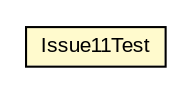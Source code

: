 #!/usr/local/bin/dot
#
# Class diagram 
# Generated by UMLGraph version 5.1 (http://www.umlgraph.org/)
#

digraph G {
	edge [fontname="arial",fontsize=10,labelfontname="arial",labelfontsize=10];
	node [fontname="arial",fontsize=10,shape=plaintext];
	nodesep=0.25;
	ranksep=0.5;
	// com.helger.schematron.supplemantery.Issue11Test
	c1098 [label=<<table title="com.helger.schematron.supplemantery.Issue11Test" border="0" cellborder="1" cellspacing="0" cellpadding="2" port="p" bgcolor="lemonChiffon" href="./Issue11Test.html">
		<tr><td><table border="0" cellspacing="0" cellpadding="1">
<tr><td align="center" balign="center"> Issue11Test </td></tr>
		</table></td></tr>
		</table>>, fontname="arial", fontcolor="black", fontsize=10.0];
}

